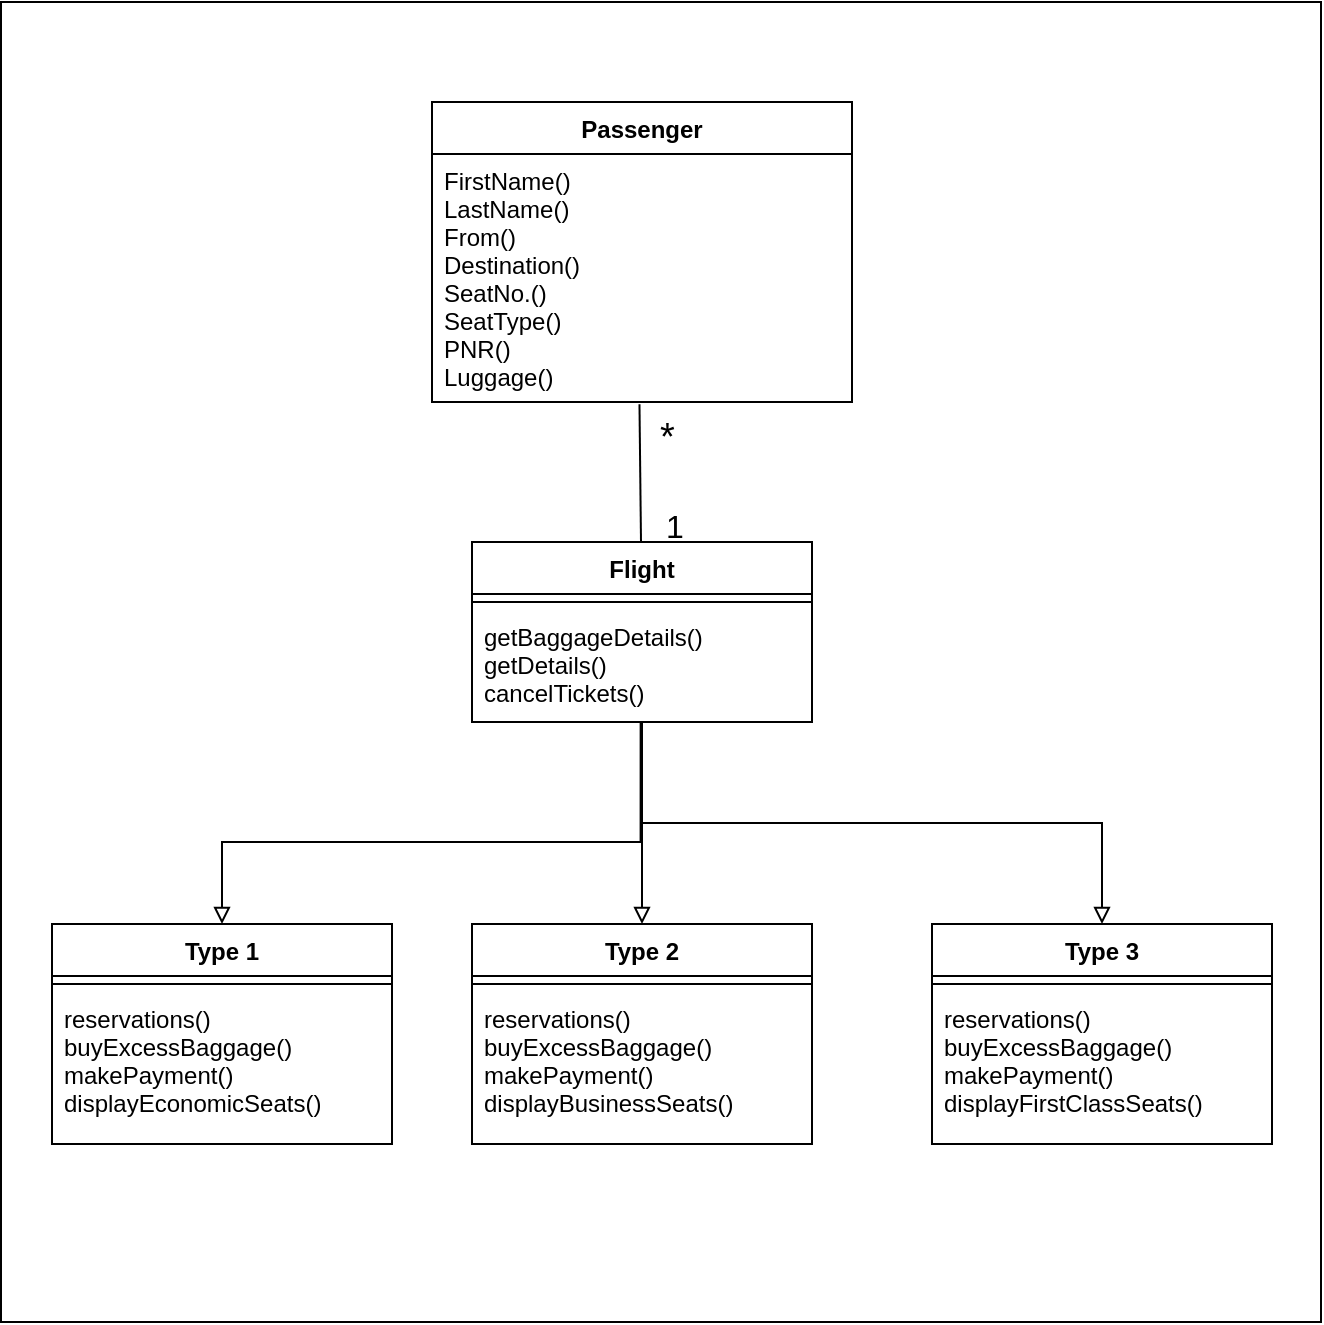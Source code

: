 <mxfile version="12.2.2" type="device" pages="1"><diagram id="MPEMEuf7xlXHi4nka7yM" name="Page-1"><mxGraphModel dx="1188" dy="1792" grid="1" gridSize="10" guides="1" tooltips="1" connect="1" arrows="1" fold="1" page="1" pageScale="1" pageWidth="850" pageHeight="1100" math="0" shadow="0"><root><mxCell id="0"/><mxCell id="1" parent="0"/><mxCell id="nioRxBJTsdilgCmbp2O7-6" value="Type 1" style="swimlane;fontStyle=1;align=center;verticalAlign=top;childLayout=stackLayout;horizontal=1;startSize=26;horizontalStack=0;resizeParent=1;resizeParentMax=0;resizeLast=0;collapsible=1;marginBottom=0;" parent="1" vertex="1"><mxGeometry x="110" y="391" width="170" height="110" as="geometry"/></mxCell><mxCell id="nioRxBJTsdilgCmbp2O7-8" value="" style="line;strokeWidth=1;fillColor=none;align=left;verticalAlign=middle;spacingTop=-1;spacingLeft=3;spacingRight=3;rotatable=0;labelPosition=right;points=[];portConstraint=eastwest;" parent="nioRxBJTsdilgCmbp2O7-6" vertex="1"><mxGeometry y="26" width="170" height="8" as="geometry"/></mxCell><mxCell id="nioRxBJTsdilgCmbp2O7-9" value="reservations()&#10;buyExcessBaggage()&#10;makePayment()&#10;displayEconomicSeats()" style="text;strokeColor=none;fillColor=none;align=left;verticalAlign=top;spacingLeft=4;spacingRight=4;overflow=hidden;rotatable=0;points=[[0,0.5],[1,0.5]];portConstraint=eastwest;" parent="nioRxBJTsdilgCmbp2O7-6" vertex="1"><mxGeometry y="34" width="170" height="76" as="geometry"/></mxCell><mxCell id="nioRxBJTsdilgCmbp2O7-19" value="Passenger" style="swimlane;fontStyle=1;align=center;verticalAlign=top;childLayout=stackLayout;horizontal=1;startSize=26;horizontalStack=0;resizeParent=1;resizeParentMax=0;resizeLast=0;collapsible=1;marginBottom=0;" parent="1" vertex="1"><mxGeometry x="300" y="-20" width="210" height="150" as="geometry"/></mxCell><mxCell id="nioRxBJTsdilgCmbp2O7-22" value="FirstName()&#10;LastName()&#10;From()&#10;Destination()&#10;SeatNo.()&#10;SeatType()&#10;PNR()&#10;Luggage()" style="text;strokeColor=none;fillColor=none;align=left;verticalAlign=top;spacingLeft=4;spacingRight=4;overflow=hidden;rotatable=0;points=[[0,0.5],[1,0.5]];portConstraint=eastwest;" parent="nioRxBJTsdilgCmbp2O7-19" vertex="1"><mxGeometry y="26" width="210" height="124" as="geometry"/></mxCell><mxCell id="ym9kTOo3Q8MSnhz2VoeK-11" value="Type 2" style="swimlane;fontStyle=1;align=center;verticalAlign=top;childLayout=stackLayout;horizontal=1;startSize=26;horizontalStack=0;resizeParent=1;resizeParentMax=0;resizeLast=0;collapsible=1;marginBottom=0;" vertex="1" parent="1"><mxGeometry x="320" y="391" width="170" height="110" as="geometry"/></mxCell><mxCell id="ym9kTOo3Q8MSnhz2VoeK-12" value="" style="line;strokeWidth=1;fillColor=none;align=left;verticalAlign=middle;spacingTop=-1;spacingLeft=3;spacingRight=3;rotatable=0;labelPosition=right;points=[];portConstraint=eastwest;" vertex="1" parent="ym9kTOo3Q8MSnhz2VoeK-11"><mxGeometry y="26" width="170" height="8" as="geometry"/></mxCell><mxCell id="ym9kTOo3Q8MSnhz2VoeK-13" value="reservations()&#10;buyExcessBaggage()&#10;makePayment()&#10;displayBusinessSeats()" style="text;strokeColor=none;fillColor=none;align=left;verticalAlign=top;spacingLeft=4;spacingRight=4;overflow=hidden;rotatable=0;points=[[0,0.5],[1,0.5]];portConstraint=eastwest;" vertex="1" parent="ym9kTOo3Q8MSnhz2VoeK-11"><mxGeometry y="34" width="170" height="76" as="geometry"/></mxCell><mxCell id="ym9kTOo3Q8MSnhz2VoeK-14" value="Type 3" style="swimlane;fontStyle=1;align=center;verticalAlign=top;childLayout=stackLayout;horizontal=1;startSize=26;horizontalStack=0;resizeParent=1;resizeParentMax=0;resizeLast=0;collapsible=1;marginBottom=0;" vertex="1" parent="1"><mxGeometry x="550" y="391" width="170" height="110" as="geometry"/></mxCell><mxCell id="ym9kTOo3Q8MSnhz2VoeK-15" value="" style="line;strokeWidth=1;fillColor=none;align=left;verticalAlign=middle;spacingTop=-1;spacingLeft=3;spacingRight=3;rotatable=0;labelPosition=right;points=[];portConstraint=eastwest;" vertex="1" parent="ym9kTOo3Q8MSnhz2VoeK-14"><mxGeometry y="26" width="170" height="8" as="geometry"/></mxCell><mxCell id="ym9kTOo3Q8MSnhz2VoeK-16" value="reservations()&#10;buyExcessBaggage()&#10;makePayment()&#10;displayFirstClassSeats()" style="text;strokeColor=none;fillColor=none;align=left;verticalAlign=top;spacingLeft=4;spacingRight=4;overflow=hidden;rotatable=0;points=[[0,0.5],[1,0.5]];portConstraint=eastwest;" vertex="1" parent="ym9kTOo3Q8MSnhz2VoeK-14"><mxGeometry y="34" width="170" height="76" as="geometry"/></mxCell><mxCell id="ym9kTOo3Q8MSnhz2VoeK-21" style="rounded=0;orthogonalLoop=1;jettySize=auto;html=1;entryX=0.494;entryY=1.009;entryDx=0;entryDy=0;entryPerimeter=0;endArrow=none;endFill=0;" edge="1" parent="1" source="ym9kTOo3Q8MSnhz2VoeK-17" target="nioRxBJTsdilgCmbp2O7-22"><mxGeometry relative="1" as="geometry"/></mxCell><mxCell id="ym9kTOo3Q8MSnhz2VoeK-25" style="edgeStyle=none;rounded=0;orthogonalLoop=1;jettySize=auto;html=1;entryX=0.5;entryY=0;entryDx=0;entryDy=0;endArrow=block;endFill=0;" edge="1" parent="1" target="ym9kTOo3Q8MSnhz2VoeK-11"><mxGeometry relative="1" as="geometry"><mxPoint x="405" y="310" as="sourcePoint"/></mxGeometry></mxCell><mxCell id="ym9kTOo3Q8MSnhz2VoeK-27" style="edgeStyle=orthogonalEdgeStyle;rounded=0;orthogonalLoop=1;jettySize=auto;html=1;entryX=0.5;entryY=0;entryDx=0;entryDy=0;endArrow=block;endFill=0;exitX=0.496;exitY=1.007;exitDx=0;exitDy=0;exitPerimeter=0;" edge="1" parent="1" source="ym9kTOo3Q8MSnhz2VoeK-19" target="nioRxBJTsdilgCmbp2O7-6"><mxGeometry relative="1" as="geometry"><Array as="points"><mxPoint x="404" y="350"/><mxPoint x="195" y="350"/></Array></mxGeometry></mxCell><mxCell id="ym9kTOo3Q8MSnhz2VoeK-17" value="Flight" style="swimlane;fontStyle=1;align=center;verticalAlign=top;childLayout=stackLayout;horizontal=1;startSize=26;horizontalStack=0;resizeParent=1;resizeParentMax=0;resizeLast=0;collapsible=1;marginBottom=0;" vertex="1" parent="1"><mxGeometry x="320" y="200" width="170" height="90" as="geometry"/></mxCell><mxCell id="ym9kTOo3Q8MSnhz2VoeK-18" value="" style="line;strokeWidth=1;fillColor=none;align=left;verticalAlign=middle;spacingTop=-1;spacingLeft=3;spacingRight=3;rotatable=0;labelPosition=right;points=[];portConstraint=eastwest;" vertex="1" parent="ym9kTOo3Q8MSnhz2VoeK-17"><mxGeometry y="26" width="170" height="8" as="geometry"/></mxCell><mxCell id="ym9kTOo3Q8MSnhz2VoeK-19" value="getBaggageDetails()&#10;getDetails()&#10;cancelTickets()" style="text;strokeColor=none;fillColor=none;align=left;verticalAlign=top;spacingLeft=4;spacingRight=4;overflow=hidden;rotatable=0;points=[[0,0.5],[1,0.5]];portConstraint=eastwest;" vertex="1" parent="ym9kTOo3Q8MSnhz2VoeK-17"><mxGeometry y="34" width="170" height="56" as="geometry"/></mxCell><mxCell id="ym9kTOo3Q8MSnhz2VoeK-22" value="&lt;span style=&quot;font-size: 19px&quot;&gt;*&lt;/span&gt;" style="text;html=1;resizable=0;points=[];autosize=1;align=left;verticalAlign=top;spacingTop=-4;" vertex="1" parent="1"><mxGeometry x="412" y="134" width="20" height="20" as="geometry"/></mxCell><mxCell id="ym9kTOo3Q8MSnhz2VoeK-23" value="&lt;font style=&quot;font-size: 16px&quot;&gt;1&lt;/font&gt;" style="text;html=1;resizable=0;points=[];autosize=1;align=left;verticalAlign=top;spacingTop=-4;" vertex="1" parent="1"><mxGeometry x="414.5" y="180" width="20" height="20" as="geometry"/></mxCell><mxCell id="ym9kTOo3Q8MSnhz2VoeK-26" style="edgeStyle=orthogonalEdgeStyle;rounded=0;orthogonalLoop=1;jettySize=auto;html=1;entryX=0.5;entryY=0;entryDx=0;entryDy=0;endArrow=block;endFill=0;exitX=0.5;exitY=1;exitDx=0;exitDy=0;exitPerimeter=0;" edge="1" parent="1" source="ym9kTOo3Q8MSnhz2VoeK-19" target="ym9kTOo3Q8MSnhz2VoeK-14"><mxGeometry relative="1" as="geometry"/></mxCell><mxCell id="ym9kTOo3Q8MSnhz2VoeK-28" value="" style="rounded=0;whiteSpace=wrap;html=1;fillColor=none;strokeColor=#000000;" vertex="1" parent="1"><mxGeometry x="84.5" y="-70" width="660" height="660" as="geometry"/></mxCell></root></mxGraphModel></diagram></mxfile>